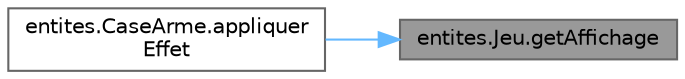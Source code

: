digraph "entites.Jeu.getAffichage"
{
 // LATEX_PDF_SIZE
  bgcolor="transparent";
  edge [fontname=Helvetica,fontsize=10,labelfontname=Helvetica,labelfontsize=10];
  node [fontname=Helvetica,fontsize=10,shape=box,height=0.2,width=0.4];
  rankdir="RL";
  Node1 [id="Node000001",label="entites.Jeu.getAffichage",height=0.2,width=0.4,color="gray40", fillcolor="grey60", style="filled", fontcolor="black",tooltip=" "];
  Node1 -> Node2 [id="edge1_Node000001_Node000002",dir="back",color="steelblue1",style="solid",tooltip=" "];
  Node2 [id="Node000002",label="entites.CaseArme.appliquer\lEffet",height=0.2,width=0.4,color="grey40", fillcolor="white", style="filled",URL="$classentites_1_1_case_arme.html#abd7548f158bfd13b3d5276c5dd95a465",tooltip="Applique l'effet de trouver une arme sur la case au pirate qui y arrive."];
}
